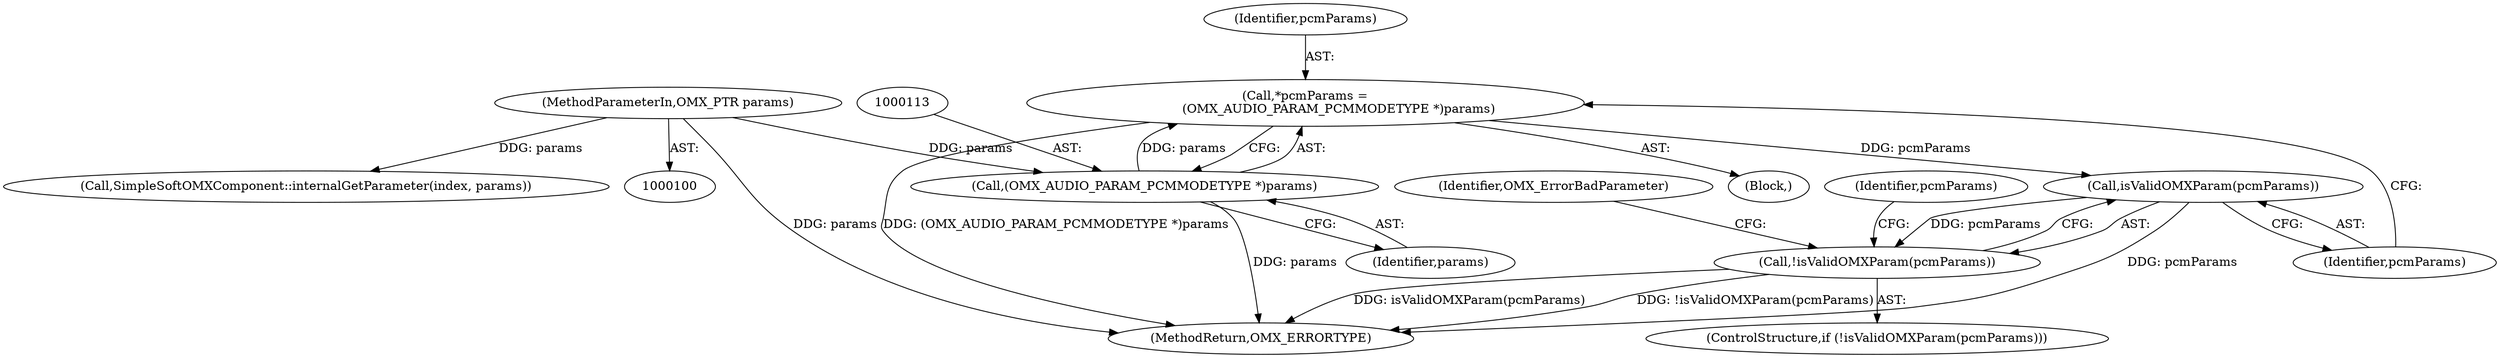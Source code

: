 digraph "0_Android_295c883fe3105b19bcd0f9e07d54c6b589fc5bff_19@pointer" {
"1000110" [label="(Call,*pcmParams =\n                 (OMX_AUDIO_PARAM_PCMMODETYPE *)params)"];
"1000112" [label="(Call,(OMX_AUDIO_PARAM_PCMMODETYPE *)params)"];
"1000102" [label="(MethodParameterIn,OMX_PTR params)"];
"1000117" [label="(Call,isValidOMXParam(pcmParams))"];
"1000116" [label="(Call,!isValidOMXParam(pcmParams))"];
"1000110" [label="(Call,*pcmParams =\n                 (OMX_AUDIO_PARAM_PCMMODETYPE *)params)"];
"1000102" [label="(MethodParameterIn,OMX_PTR params)"];
"1000125" [label="(Identifier,pcmParams)"];
"1000117" [label="(Call,isValidOMXParam(pcmParams))"];
"1000108" [label="(Block,)"];
"1000115" [label="(ControlStructure,if (!isValidOMXParam(pcmParams)))"];
"1000111" [label="(Identifier,pcmParams)"];
"1000201" [label="(Call,SimpleSoftOMXComponent::internalGetParameter(index, params))"];
"1000204" [label="(MethodReturn,OMX_ERRORTYPE)"];
"1000121" [label="(Identifier,OMX_ErrorBadParameter)"];
"1000112" [label="(Call,(OMX_AUDIO_PARAM_PCMMODETYPE *)params)"];
"1000116" [label="(Call,!isValidOMXParam(pcmParams))"];
"1000114" [label="(Identifier,params)"];
"1000118" [label="(Identifier,pcmParams)"];
"1000110" -> "1000108"  [label="AST: "];
"1000110" -> "1000112"  [label="CFG: "];
"1000111" -> "1000110"  [label="AST: "];
"1000112" -> "1000110"  [label="AST: "];
"1000118" -> "1000110"  [label="CFG: "];
"1000110" -> "1000204"  [label="DDG: (OMX_AUDIO_PARAM_PCMMODETYPE *)params"];
"1000112" -> "1000110"  [label="DDG: params"];
"1000110" -> "1000117"  [label="DDG: pcmParams"];
"1000112" -> "1000114"  [label="CFG: "];
"1000113" -> "1000112"  [label="AST: "];
"1000114" -> "1000112"  [label="AST: "];
"1000112" -> "1000204"  [label="DDG: params"];
"1000102" -> "1000112"  [label="DDG: params"];
"1000102" -> "1000100"  [label="AST: "];
"1000102" -> "1000204"  [label="DDG: params"];
"1000102" -> "1000201"  [label="DDG: params"];
"1000117" -> "1000116"  [label="AST: "];
"1000117" -> "1000118"  [label="CFG: "];
"1000118" -> "1000117"  [label="AST: "];
"1000116" -> "1000117"  [label="CFG: "];
"1000117" -> "1000204"  [label="DDG: pcmParams"];
"1000117" -> "1000116"  [label="DDG: pcmParams"];
"1000116" -> "1000115"  [label="AST: "];
"1000121" -> "1000116"  [label="CFG: "];
"1000125" -> "1000116"  [label="CFG: "];
"1000116" -> "1000204"  [label="DDG: isValidOMXParam(pcmParams)"];
"1000116" -> "1000204"  [label="DDG: !isValidOMXParam(pcmParams)"];
}

